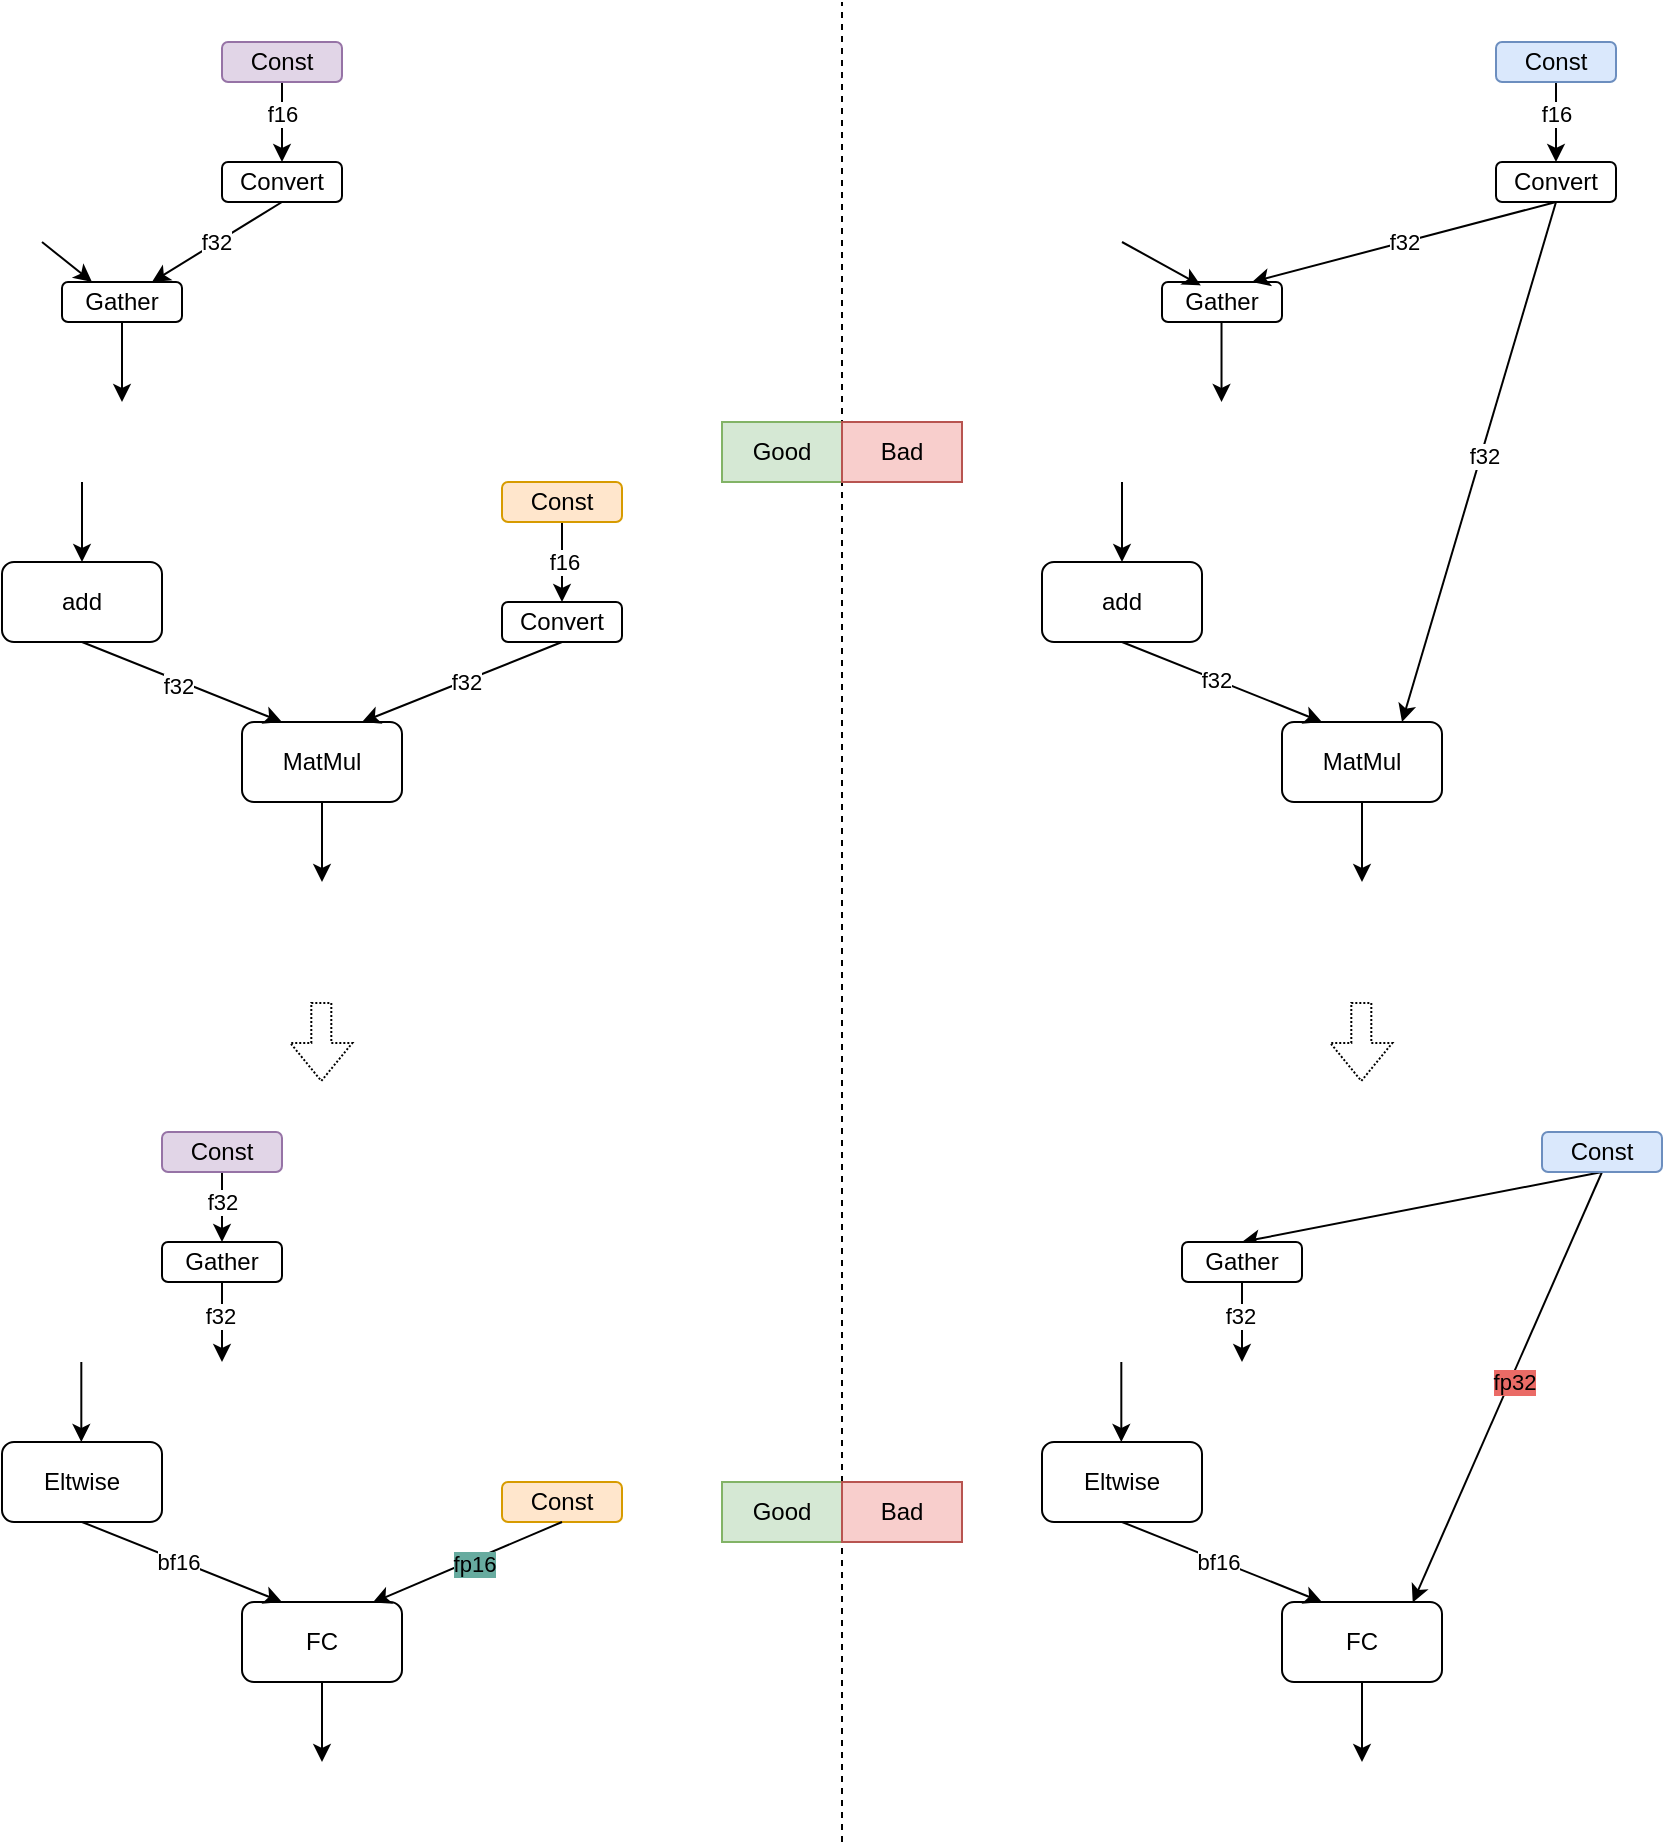 <mxfile version="22.1.21" type="github" pages="2">
  <diagram name="F16" id="M1IA6LVbxlvQD2j0tbdd">
    <mxGraphModel dx="942" dy="544" grid="1" gridSize="10" guides="1" tooltips="1" connect="1" arrows="1" fold="1" page="1" pageScale="1" pageWidth="827" pageHeight="1169" math="0" shadow="0">
      <root>
        <mxCell id="0" />
        <mxCell id="1" parent="0" />
        <mxCell id="LUGf0mpEareO_KzAWUgG-1" value="Convert" style="rounded=1;whiteSpace=wrap;html=1;" vertex="1" parent="1">
          <mxGeometry x="330" y="300" width="60" height="20" as="geometry" />
        </mxCell>
        <mxCell id="LUGf0mpEareO_KzAWUgG-2" value="MatMul" style="rounded=1;whiteSpace=wrap;html=1;" vertex="1" parent="1">
          <mxGeometry x="200" y="360" width="80" height="40" as="geometry" />
        </mxCell>
        <mxCell id="LUGf0mpEareO_KzAWUgG-9" value="" style="edgeStyle=orthogonalEdgeStyle;rounded=0;orthogonalLoop=1;jettySize=auto;html=1;" edge="1" parent="1" source="LUGf0mpEareO_KzAWUgG-3" target="LUGf0mpEareO_KzAWUgG-1">
          <mxGeometry relative="1" as="geometry" />
        </mxCell>
        <mxCell id="NfhJEiANJVyL9rMk4l-K-14" value="f16" style="edgeLabel;html=1;align=center;verticalAlign=middle;resizable=0;points=[];" vertex="1" connectable="0" parent="LUGf0mpEareO_KzAWUgG-9">
          <mxGeometry x="-0.021" y="1" relative="1" as="geometry">
            <mxPoint as="offset" />
          </mxGeometry>
        </mxCell>
        <mxCell id="LUGf0mpEareO_KzAWUgG-3" value="Const" style="rounded=1;whiteSpace=wrap;html=1;fillColor=#ffe6cc;strokeColor=#d79b00;" vertex="1" parent="1">
          <mxGeometry x="330" y="240" width="60" height="20" as="geometry" />
        </mxCell>
        <mxCell id="LUGf0mpEareO_KzAWUgG-4" value="add" style="rounded=1;whiteSpace=wrap;html=1;" vertex="1" parent="1">
          <mxGeometry x="80" y="280" width="80" height="40" as="geometry" />
        </mxCell>
        <mxCell id="LUGf0mpEareO_KzAWUgG-6" value="" style="endArrow=classic;html=1;rounded=0;exitX=0.5;exitY=1;exitDx=0;exitDy=0;entryX=0.25;entryY=0;entryDx=0;entryDy=0;" edge="1" parent="1" source="LUGf0mpEareO_KzAWUgG-4" target="LUGf0mpEareO_KzAWUgG-2">
          <mxGeometry width="50" height="50" relative="1" as="geometry">
            <mxPoint x="220" y="540" as="sourcePoint" />
            <mxPoint x="270" y="490" as="targetPoint" />
          </mxGeometry>
        </mxCell>
        <mxCell id="NfhJEiANJVyL9rMk4l-K-16" value="f32" style="edgeLabel;html=1;align=center;verticalAlign=middle;resizable=0;points=[];" vertex="1" connectable="0" parent="LUGf0mpEareO_KzAWUgG-6">
          <mxGeometry x="-0.026" y="-2" relative="1" as="geometry">
            <mxPoint as="offset" />
          </mxGeometry>
        </mxCell>
        <mxCell id="LUGf0mpEareO_KzAWUgG-7" value="" style="endArrow=classic;html=1;rounded=0;exitX=0.5;exitY=1;exitDx=0;exitDy=0;entryX=0.75;entryY=0;entryDx=0;entryDy=0;" edge="1" parent="1" source="LUGf0mpEareO_KzAWUgG-1" target="LUGf0mpEareO_KzAWUgG-2">
          <mxGeometry width="50" height="50" relative="1" as="geometry">
            <mxPoint x="200" y="540" as="sourcePoint" />
            <mxPoint x="250" y="490" as="targetPoint" />
          </mxGeometry>
        </mxCell>
        <mxCell id="NfhJEiANJVyL9rMk4l-K-15" value="f32" style="edgeLabel;html=1;align=center;verticalAlign=middle;resizable=0;points=[];" vertex="1" connectable="0" parent="LUGf0mpEareO_KzAWUgG-7">
          <mxGeometry x="-0.037" y="1" relative="1" as="geometry">
            <mxPoint as="offset" />
          </mxGeometry>
        </mxCell>
        <mxCell id="LUGf0mpEareO_KzAWUgG-10" value="" style="endArrow=classic;html=1;rounded=0;exitX=0.5;exitY=1;exitDx=0;exitDy=0;" edge="1" parent="1" source="LUGf0mpEareO_KzAWUgG-2">
          <mxGeometry width="50" height="50" relative="1" as="geometry">
            <mxPoint x="180" y="510" as="sourcePoint" />
            <mxPoint x="240" y="440" as="targetPoint" />
          </mxGeometry>
        </mxCell>
        <mxCell id="LUGf0mpEareO_KzAWUgG-11" value="" style="endArrow=classic;html=1;rounded=0;entryX=0.5;entryY=0;entryDx=0;entryDy=0;" edge="1" parent="1" target="LUGf0mpEareO_KzAWUgG-4">
          <mxGeometry width="50" height="50" relative="1" as="geometry">
            <mxPoint x="120" y="240" as="sourcePoint" />
            <mxPoint x="170" y="190" as="targetPoint" />
          </mxGeometry>
        </mxCell>
        <mxCell id="LUGf0mpEareO_KzAWUgG-12" value="" style="shape=flexArrow;endArrow=classic;html=1;rounded=0;dashed=1;dashPattern=1 1;" edge="1" parent="1">
          <mxGeometry width="50" height="50" relative="1" as="geometry">
            <mxPoint x="239.66" y="500" as="sourcePoint" />
            <mxPoint x="239.66" y="540" as="targetPoint" />
          </mxGeometry>
        </mxCell>
        <mxCell id="LUGf0mpEareO_KzAWUgG-14" value="MatMul" style="rounded=1;whiteSpace=wrap;html=1;" vertex="1" parent="1">
          <mxGeometry x="720" y="360" width="80" height="40" as="geometry" />
        </mxCell>
        <mxCell id="LUGf0mpEareO_KzAWUgG-17" value="add" style="rounded=1;whiteSpace=wrap;html=1;" vertex="1" parent="1">
          <mxGeometry x="600" y="280" width="80" height="40" as="geometry" />
        </mxCell>
        <mxCell id="LUGf0mpEareO_KzAWUgG-18" value="" style="endArrow=classic;html=1;rounded=0;exitX=0.5;exitY=1;exitDx=0;exitDy=0;entryX=0.25;entryY=0;entryDx=0;entryDy=0;" edge="1" parent="1" source="LUGf0mpEareO_KzAWUgG-17" target="LUGf0mpEareO_KzAWUgG-14">
          <mxGeometry width="50" height="50" relative="1" as="geometry">
            <mxPoint x="740" y="540" as="sourcePoint" />
            <mxPoint x="790" y="490" as="targetPoint" />
          </mxGeometry>
        </mxCell>
        <mxCell id="1tHrAUBRSxiLiDP9WcPy-10" value="f32" style="edgeLabel;html=1;align=center;verticalAlign=middle;resizable=0;points=[];" vertex="1" connectable="0" parent="LUGf0mpEareO_KzAWUgG-18">
          <mxGeometry x="-0.059" relative="1" as="geometry">
            <mxPoint as="offset" />
          </mxGeometry>
        </mxCell>
        <mxCell id="LUGf0mpEareO_KzAWUgG-19" value="" style="endArrow=classic;html=1;rounded=0;exitX=0.5;exitY=1;exitDx=0;exitDy=0;entryX=0.75;entryY=0;entryDx=0;entryDy=0;" edge="1" parent="1" source="1tHrAUBRSxiLiDP9WcPy-17" target="LUGf0mpEareO_KzAWUgG-14">
          <mxGeometry width="50" height="50" relative="1" as="geometry">
            <mxPoint x="867" y="140" as="sourcePoint" />
            <mxPoint x="770" y="490" as="targetPoint" />
          </mxGeometry>
        </mxCell>
        <mxCell id="1tHrAUBRSxiLiDP9WcPy-9" value="f32" style="edgeLabel;html=1;align=center;verticalAlign=middle;resizable=0;points=[];" vertex="1" connectable="0" parent="LUGf0mpEareO_KzAWUgG-19">
          <mxGeometry x="-0.029" y="1" relative="1" as="geometry">
            <mxPoint as="offset" />
          </mxGeometry>
        </mxCell>
        <mxCell id="LUGf0mpEareO_KzAWUgG-20" value="" style="endArrow=classic;html=1;rounded=0;exitX=0.5;exitY=1;exitDx=0;exitDy=0;" edge="1" parent="1" source="LUGf0mpEareO_KzAWUgG-14">
          <mxGeometry width="50" height="50" relative="1" as="geometry">
            <mxPoint x="700" y="510" as="sourcePoint" />
            <mxPoint x="760" y="440" as="targetPoint" />
          </mxGeometry>
        </mxCell>
        <mxCell id="LUGf0mpEareO_KzAWUgG-21" value="" style="endArrow=classic;html=1;rounded=0;entryX=0.5;entryY=0;entryDx=0;entryDy=0;" edge="1" parent="1" target="LUGf0mpEareO_KzAWUgG-17">
          <mxGeometry width="50" height="50" relative="1" as="geometry">
            <mxPoint x="640" y="240" as="sourcePoint" />
            <mxPoint x="690" y="190" as="targetPoint" />
          </mxGeometry>
        </mxCell>
        <mxCell id="LUGf0mpEareO_KzAWUgG-22" value="FC" style="rounded=1;whiteSpace=wrap;html=1;" vertex="1" parent="1">
          <mxGeometry x="200" y="800" width="80" height="40" as="geometry" />
        </mxCell>
        <mxCell id="LUGf0mpEareO_KzAWUgG-23" value="Eltwise" style="rounded=1;whiteSpace=wrap;html=1;" vertex="1" parent="1">
          <mxGeometry x="80" y="720" width="80" height="40" as="geometry" />
        </mxCell>
        <mxCell id="LUGf0mpEareO_KzAWUgG-24" value="" style="endArrow=classic;html=1;rounded=0;exitX=0.5;exitY=1;exitDx=0;exitDy=0;entryX=0.25;entryY=0;entryDx=0;entryDy=0;" edge="1" parent="1" source="LUGf0mpEareO_KzAWUgG-23" target="LUGf0mpEareO_KzAWUgG-22">
          <mxGeometry width="50" height="50" relative="1" as="geometry">
            <mxPoint x="130" y="650" as="sourcePoint" />
            <mxPoint x="180" y="600" as="targetPoint" />
          </mxGeometry>
        </mxCell>
        <mxCell id="LUGf0mpEareO_KzAWUgG-29" value="bf16" style="edgeLabel;html=1;align=center;verticalAlign=middle;resizable=0;points=[];" vertex="1" connectable="0" parent="LUGf0mpEareO_KzAWUgG-24">
          <mxGeometry x="-0.043" y="-1" relative="1" as="geometry">
            <mxPoint as="offset" />
          </mxGeometry>
        </mxCell>
        <mxCell id="LUGf0mpEareO_KzAWUgG-25" value="Const" style="rounded=1;whiteSpace=wrap;html=1;fillColor=#ffe6cc;strokeColor=#d79b00;" vertex="1" parent="1">
          <mxGeometry x="330" y="740" width="60" height="20" as="geometry" />
        </mxCell>
        <mxCell id="LUGf0mpEareO_KzAWUgG-26" value="" style="endArrow=classic;html=1;rounded=0;exitX=0.5;exitY=1;exitDx=0;exitDy=0;entryX=0.817;entryY=0.007;entryDx=0;entryDy=0;entryPerimeter=0;" edge="1" parent="1" source="LUGf0mpEareO_KzAWUgG-25" target="LUGf0mpEareO_KzAWUgG-22">
          <mxGeometry width="50" height="50" relative="1" as="geometry">
            <mxPoint x="220" y="680" as="sourcePoint" />
            <mxPoint x="270" y="630" as="targetPoint" />
          </mxGeometry>
        </mxCell>
        <mxCell id="LUGf0mpEareO_KzAWUgG-28" value="fp16" style="edgeLabel;html=1;align=center;verticalAlign=middle;resizable=0;points=[];labelBackgroundColor=#67AB9F;" vertex="1" connectable="0" parent="LUGf0mpEareO_KzAWUgG-26">
          <mxGeometry x="-0.048" y="2" relative="1" as="geometry">
            <mxPoint as="offset" />
          </mxGeometry>
        </mxCell>
        <mxCell id="LUGf0mpEareO_KzAWUgG-27" value="" style="endArrow=classic;html=1;rounded=0;exitX=0.5;exitY=1;exitDx=0;exitDy=0;" edge="1" parent="1" source="LUGf0mpEareO_KzAWUgG-22">
          <mxGeometry width="50" height="50" relative="1" as="geometry">
            <mxPoint x="110" y="920" as="sourcePoint" />
            <mxPoint x="240" y="880" as="targetPoint" />
          </mxGeometry>
        </mxCell>
        <mxCell id="LUGf0mpEareO_KzAWUgG-30" value="FC" style="rounded=1;whiteSpace=wrap;html=1;" vertex="1" parent="1">
          <mxGeometry x="720" y="800" width="80" height="40" as="geometry" />
        </mxCell>
        <mxCell id="LUGf0mpEareO_KzAWUgG-31" value="Eltwise" style="rounded=1;whiteSpace=wrap;html=1;" vertex="1" parent="1">
          <mxGeometry x="600" y="720" width="80" height="40" as="geometry" />
        </mxCell>
        <mxCell id="LUGf0mpEareO_KzAWUgG-32" value="" style="endArrow=classic;html=1;rounded=0;exitX=0.5;exitY=1;exitDx=0;exitDy=0;entryX=0.25;entryY=0;entryDx=0;entryDy=0;" edge="1" parent="1" source="LUGf0mpEareO_KzAWUgG-31" target="LUGf0mpEareO_KzAWUgG-30">
          <mxGeometry width="50" height="50" relative="1" as="geometry">
            <mxPoint x="650" y="650" as="sourcePoint" />
            <mxPoint x="700" y="600" as="targetPoint" />
          </mxGeometry>
        </mxCell>
        <mxCell id="LUGf0mpEareO_KzAWUgG-33" value="bf16" style="edgeLabel;html=1;align=center;verticalAlign=middle;resizable=0;points=[];" vertex="1" connectable="0" parent="LUGf0mpEareO_KzAWUgG-32">
          <mxGeometry x="-0.043" y="-1" relative="1" as="geometry">
            <mxPoint as="offset" />
          </mxGeometry>
        </mxCell>
        <mxCell id="LUGf0mpEareO_KzAWUgG-35" value="" style="endArrow=classic;html=1;rounded=0;exitX=0.5;exitY=1;exitDx=0;exitDy=0;entryX=0.817;entryY=0.007;entryDx=0;entryDy=0;entryPerimeter=0;" edge="1" parent="1" source="1tHrAUBRSxiLiDP9WcPy-35" target="LUGf0mpEareO_KzAWUgG-30">
          <mxGeometry width="50" height="50" relative="1" as="geometry">
            <mxPoint x="880" y="760" as="sourcePoint" />
            <mxPoint x="790" y="630" as="targetPoint" />
          </mxGeometry>
        </mxCell>
        <mxCell id="LUGf0mpEareO_KzAWUgG-44" value="fp32" style="edgeLabel;html=1;align=center;verticalAlign=middle;resizable=0;points=[];labelBackgroundColor=#EA6B66;" vertex="1" connectable="0" parent="LUGf0mpEareO_KzAWUgG-35">
          <mxGeometry x="-0.03" y="2" relative="1" as="geometry">
            <mxPoint as="offset" />
          </mxGeometry>
        </mxCell>
        <mxCell id="LUGf0mpEareO_KzAWUgG-37" value="" style="endArrow=classic;html=1;rounded=0;exitX=0.5;exitY=1;exitDx=0;exitDy=0;" edge="1" parent="1" source="LUGf0mpEareO_KzAWUgG-30">
          <mxGeometry width="50" height="50" relative="1" as="geometry">
            <mxPoint x="630" y="920" as="sourcePoint" />
            <mxPoint x="760" y="880" as="targetPoint" />
          </mxGeometry>
        </mxCell>
        <mxCell id="LUGf0mpEareO_KzAWUgG-38" value="" style="shape=flexArrow;endArrow=classic;html=1;rounded=0;dashed=1;dashPattern=1 1;" edge="1" parent="1">
          <mxGeometry width="50" height="50" relative="1" as="geometry">
            <mxPoint x="759.66" y="500" as="sourcePoint" />
            <mxPoint x="759.66" y="540" as="targetPoint" />
          </mxGeometry>
        </mxCell>
        <mxCell id="LUGf0mpEareO_KzAWUgG-39" value="" style="endArrow=none;dashed=1;html=1;rounded=0;" edge="1" parent="1">
          <mxGeometry width="50" height="50" relative="1" as="geometry">
            <mxPoint x="500" y="920" as="sourcePoint" />
            <mxPoint x="500" as="targetPoint" />
          </mxGeometry>
        </mxCell>
        <mxCell id="LUGf0mpEareO_KzAWUgG-40" value="" style="endArrow=classic;html=1;rounded=0;entryX=0.5;entryY=0;entryDx=0;entryDy=0;exitX=0.5;exitY=1;exitDx=0;exitDy=0;" edge="1" parent="1" source="1tHrAUBRSxiLiDP9WcPy-35" target="1tHrAUBRSxiLiDP9WcPy-36">
          <mxGeometry width="50" height="50" relative="1" as="geometry">
            <mxPoint x="600" y="555" as="sourcePoint" />
            <mxPoint x="600" y="595" as="targetPoint" />
          </mxGeometry>
        </mxCell>
        <mxCell id="LUGf0mpEareO_KzAWUgG-41" value="" style="endArrow=classic;html=1;rounded=0;entryX=0.5;entryY=0;entryDx=0;entryDy=0;" edge="1" parent="1">
          <mxGeometry width="50" height="50" relative="1" as="geometry">
            <mxPoint x="639.66" y="680" as="sourcePoint" />
            <mxPoint x="639.66" y="720" as="targetPoint" />
          </mxGeometry>
        </mxCell>
        <mxCell id="LUGf0mpEareO_KzAWUgG-42" value="" style="endArrow=classic;html=1;rounded=0;entryX=0.5;entryY=0;entryDx=0;entryDy=0;" edge="1" parent="1">
          <mxGeometry width="50" height="50" relative="1" as="geometry">
            <mxPoint x="119.66" y="680" as="sourcePoint" />
            <mxPoint x="119.66" y="720" as="targetPoint" />
          </mxGeometry>
        </mxCell>
        <mxCell id="NfhJEiANJVyL9rMk4l-K-4" value="Convert" style="rounded=1;whiteSpace=wrap;html=1;" vertex="1" parent="1">
          <mxGeometry x="190" y="80" width="60" height="20" as="geometry" />
        </mxCell>
        <mxCell id="NfhJEiANJVyL9rMk4l-K-5" value="" style="edgeStyle=orthogonalEdgeStyle;rounded=0;orthogonalLoop=1;jettySize=auto;html=1;" edge="1" parent="1" source="NfhJEiANJVyL9rMk4l-K-6" target="NfhJEiANJVyL9rMk4l-K-4">
          <mxGeometry relative="1" as="geometry" />
        </mxCell>
        <mxCell id="NfhJEiANJVyL9rMk4l-K-12" value="f16" style="edgeLabel;html=1;align=center;verticalAlign=middle;resizable=0;points=[];" vertex="1" connectable="0" parent="NfhJEiANJVyL9rMk4l-K-5">
          <mxGeometry x="-0.228" relative="1" as="geometry">
            <mxPoint as="offset" />
          </mxGeometry>
        </mxCell>
        <mxCell id="NfhJEiANJVyL9rMk4l-K-6" value="Const" style="rounded=1;whiteSpace=wrap;html=1;fillColor=#e1d5e7;strokeColor=#9673a6;" vertex="1" parent="1">
          <mxGeometry x="190" y="20" width="60" height="20" as="geometry" />
        </mxCell>
        <mxCell id="NfhJEiANJVyL9rMk4l-K-8" value="Gather" style="rounded=1;whiteSpace=wrap;html=1;" vertex="1" parent="1">
          <mxGeometry x="110" y="140" width="60" height="20" as="geometry" />
        </mxCell>
        <mxCell id="NfhJEiANJVyL9rMk4l-K-9" value="" style="endArrow=classic;html=1;rounded=0;exitX=0.5;exitY=1;exitDx=0;exitDy=0;entryX=0.75;entryY=0;entryDx=0;entryDy=0;" edge="1" parent="1" source="NfhJEiANJVyL9rMk4l-K-4" target="NfhJEiANJVyL9rMk4l-K-8">
          <mxGeometry width="50" height="50" relative="1" as="geometry">
            <mxPoint x="240" y="220" as="sourcePoint" />
            <mxPoint x="290" y="170" as="targetPoint" />
          </mxGeometry>
        </mxCell>
        <mxCell id="NfhJEiANJVyL9rMk4l-K-13" value="f32" style="edgeLabel;html=1;align=center;verticalAlign=middle;resizable=0;points=[];" vertex="1" connectable="0" parent="NfhJEiANJVyL9rMk4l-K-9">
          <mxGeometry x="0.015" relative="1" as="geometry">
            <mxPoint as="offset" />
          </mxGeometry>
        </mxCell>
        <mxCell id="NfhJEiANJVyL9rMk4l-K-10" value="" style="endArrow=classic;html=1;rounded=0;entryX=0.25;entryY=0;entryDx=0;entryDy=0;" edge="1" parent="1" target="NfhJEiANJVyL9rMk4l-K-8">
          <mxGeometry width="50" height="50" relative="1" as="geometry">
            <mxPoint x="100" y="120" as="sourcePoint" />
            <mxPoint x="70" y="60" as="targetPoint" />
          </mxGeometry>
        </mxCell>
        <mxCell id="NfhJEiANJVyL9rMk4l-K-11" value="" style="endArrow=classic;html=1;rounded=0;exitX=0.5;exitY=1;exitDx=0;exitDy=0;" edge="1" parent="1" source="NfhJEiANJVyL9rMk4l-K-8">
          <mxGeometry width="50" height="50" relative="1" as="geometry">
            <mxPoint x="170" y="250" as="sourcePoint" />
            <mxPoint x="140" y="200" as="targetPoint" />
          </mxGeometry>
        </mxCell>
        <mxCell id="1tHrAUBRSxiLiDP9WcPy-4" value="" style="edgeStyle=orthogonalEdgeStyle;rounded=0;orthogonalLoop=1;jettySize=auto;html=1;" edge="1" parent="1" source="1tHrAUBRSxiLiDP9WcPy-1" target="1tHrAUBRSxiLiDP9WcPy-3">
          <mxGeometry relative="1" as="geometry" />
        </mxCell>
        <mxCell id="1tHrAUBRSxiLiDP9WcPy-8" value="f32" style="edgeLabel;html=1;align=center;verticalAlign=middle;resizable=0;points=[];" vertex="1" connectable="0" parent="1tHrAUBRSxiLiDP9WcPy-4">
          <mxGeometry x="-0.363" relative="1" as="geometry">
            <mxPoint as="offset" />
          </mxGeometry>
        </mxCell>
        <mxCell id="1tHrAUBRSxiLiDP9WcPy-1" value="Const" style="rounded=1;whiteSpace=wrap;html=1;fillColor=#e1d5e7;strokeColor=#9673a6;" vertex="1" parent="1">
          <mxGeometry x="160" y="565" width="60" height="20" as="geometry" />
        </mxCell>
        <mxCell id="1tHrAUBRSxiLiDP9WcPy-3" value="Gather" style="rounded=1;whiteSpace=wrap;html=1;" vertex="1" parent="1">
          <mxGeometry x="160" y="620" width="60" height="20" as="geometry" />
        </mxCell>
        <mxCell id="1tHrAUBRSxiLiDP9WcPy-5" value="" style="endArrow=classic;html=1;rounded=0;entryX=0.5;entryY=0;entryDx=0;entryDy=0;" edge="1" parent="1">
          <mxGeometry width="50" height="50" relative="1" as="geometry">
            <mxPoint x="190" y="640" as="sourcePoint" />
            <mxPoint x="190" y="680" as="targetPoint" />
          </mxGeometry>
        </mxCell>
        <mxCell id="1tHrAUBRSxiLiDP9WcPy-7" value="f32" style="edgeLabel;html=1;align=center;verticalAlign=middle;resizable=0;points=[];" vertex="1" connectable="0" parent="1tHrAUBRSxiLiDP9WcPy-5">
          <mxGeometry x="-0.152" y="-1" relative="1" as="geometry">
            <mxPoint as="offset" />
          </mxGeometry>
        </mxCell>
        <mxCell id="1tHrAUBRSxiLiDP9WcPy-11" value="Gather" style="rounded=1;whiteSpace=wrap;html=1;" vertex="1" parent="1">
          <mxGeometry x="660" y="140" width="60" height="20" as="geometry" />
        </mxCell>
        <mxCell id="1tHrAUBRSxiLiDP9WcPy-12" value="" style="endArrow=classic;html=1;rounded=0;entryX=0.5;entryY=0;entryDx=0;entryDy=0;" edge="1" parent="1">
          <mxGeometry width="50" height="50" relative="1" as="geometry">
            <mxPoint x="689.76" y="160" as="sourcePoint" />
            <mxPoint x="689.76" y="200" as="targetPoint" />
          </mxGeometry>
        </mxCell>
        <mxCell id="1tHrAUBRSxiLiDP9WcPy-17" value="Convert" style="rounded=1;whiteSpace=wrap;html=1;" vertex="1" parent="1">
          <mxGeometry x="827" y="80" width="60" height="20" as="geometry" />
        </mxCell>
        <mxCell id="1tHrAUBRSxiLiDP9WcPy-18" value="" style="edgeStyle=orthogonalEdgeStyle;rounded=0;orthogonalLoop=1;jettySize=auto;html=1;" edge="1" parent="1" source="1tHrAUBRSxiLiDP9WcPy-20" target="1tHrAUBRSxiLiDP9WcPy-17">
          <mxGeometry relative="1" as="geometry" />
        </mxCell>
        <mxCell id="1tHrAUBRSxiLiDP9WcPy-19" value="f16" style="edgeLabel;html=1;align=center;verticalAlign=middle;resizable=0;points=[];" vertex="1" connectable="0" parent="1tHrAUBRSxiLiDP9WcPy-18">
          <mxGeometry x="-0.228" relative="1" as="geometry">
            <mxPoint as="offset" />
          </mxGeometry>
        </mxCell>
        <mxCell id="1tHrAUBRSxiLiDP9WcPy-20" value="Const" style="rounded=1;whiteSpace=wrap;html=1;fillColor=#dae8fc;strokeColor=#6c8ebf;" vertex="1" parent="1">
          <mxGeometry x="827" y="20" width="60" height="20" as="geometry" />
        </mxCell>
        <mxCell id="1tHrAUBRSxiLiDP9WcPy-21" value="" style="endArrow=classic;html=1;rounded=0;exitX=0.5;exitY=1;exitDx=0;exitDy=0;entryX=0.75;entryY=0;entryDx=0;entryDy=0;" edge="1" parent="1" source="1tHrAUBRSxiLiDP9WcPy-17" target="1tHrAUBRSxiLiDP9WcPy-11">
          <mxGeometry width="50" height="50" relative="1" as="geometry">
            <mxPoint x="680" y="130" as="sourcePoint" />
            <mxPoint x="730" y="80" as="targetPoint" />
          </mxGeometry>
        </mxCell>
        <mxCell id="1tHrAUBRSxiLiDP9WcPy-22" value="f32" style="edgeLabel;html=1;align=center;verticalAlign=middle;resizable=0;points=[];" vertex="1" connectable="0" parent="1tHrAUBRSxiLiDP9WcPy-21">
          <mxGeometry x="-0.003" relative="1" as="geometry">
            <mxPoint as="offset" />
          </mxGeometry>
        </mxCell>
        <mxCell id="1tHrAUBRSxiLiDP9WcPy-23" value="" style="endArrow=classic;html=1;rounded=0;entryX=0.324;entryY=0.086;entryDx=0;entryDy=0;entryPerimeter=0;" edge="1" parent="1" target="1tHrAUBRSxiLiDP9WcPy-11">
          <mxGeometry width="50" height="50" relative="1" as="geometry">
            <mxPoint x="640" y="120" as="sourcePoint" />
            <mxPoint x="620" y="220" as="targetPoint" />
          </mxGeometry>
        </mxCell>
        <mxCell id="1tHrAUBRSxiLiDP9WcPy-35" value="Const" style="rounded=1;whiteSpace=wrap;html=1;fillColor=#dae8fc;strokeColor=#6c8ebf;" vertex="1" parent="1">
          <mxGeometry x="850" y="565" width="60" height="20" as="geometry" />
        </mxCell>
        <mxCell id="1tHrAUBRSxiLiDP9WcPy-36" value="Gather" style="rounded=1;whiteSpace=wrap;html=1;" vertex="1" parent="1">
          <mxGeometry x="670" y="620" width="60" height="20" as="geometry" />
        </mxCell>
        <mxCell id="1tHrAUBRSxiLiDP9WcPy-37" value="" style="endArrow=classic;html=1;rounded=0;entryX=0.5;entryY=0;entryDx=0;entryDy=0;" edge="1" parent="1">
          <mxGeometry width="50" height="50" relative="1" as="geometry">
            <mxPoint x="700" y="640" as="sourcePoint" />
            <mxPoint x="700" y="680" as="targetPoint" />
          </mxGeometry>
        </mxCell>
        <mxCell id="1tHrAUBRSxiLiDP9WcPy-38" value="f32" style="edgeLabel;html=1;align=center;verticalAlign=middle;resizable=0;points=[];" vertex="1" connectable="0" parent="1tHrAUBRSxiLiDP9WcPy-37">
          <mxGeometry x="-0.152" y="-1" relative="1" as="geometry">
            <mxPoint as="offset" />
          </mxGeometry>
        </mxCell>
        <mxCell id="7use85Arh5aCDqoqZ_HW-1" value="Good" style="text;html=1;strokeColor=#82b366;fillColor=#d5e8d4;align=center;verticalAlign=middle;whiteSpace=wrap;rounded=0;" vertex="1" parent="1">
          <mxGeometry x="440" y="740" width="60" height="30" as="geometry" />
        </mxCell>
        <mxCell id="7use85Arh5aCDqoqZ_HW-2" value="Good" style="text;html=1;strokeColor=#82b366;fillColor=#d5e8d4;align=center;verticalAlign=middle;whiteSpace=wrap;rounded=0;" vertex="1" parent="1">
          <mxGeometry x="440" y="210" width="60" height="30" as="geometry" />
        </mxCell>
        <mxCell id="7use85Arh5aCDqoqZ_HW-3" value="Bad" style="text;html=1;strokeColor=#b85450;fillColor=#f8cecc;align=center;verticalAlign=middle;whiteSpace=wrap;rounded=0;" vertex="1" parent="1">
          <mxGeometry x="500" y="210" width="60" height="30" as="geometry" />
        </mxCell>
        <mxCell id="7use85Arh5aCDqoqZ_HW-4" value="Bad" style="text;html=1;strokeColor=#b85450;fillColor=#f8cecc;align=center;verticalAlign=middle;whiteSpace=wrap;rounded=0;" vertex="1" parent="1">
          <mxGeometry x="500" y="740" width="60" height="30" as="geometry" />
        </mxCell>
      </root>
    </mxGraphModel>
  </diagram>
  <diagram name="INT8" id="lv-ap6HvP17ATbNZGQeq">
    <mxGraphModel dx="1365" dy="1957" grid="1" gridSize="10" guides="1" tooltips="1" connect="1" arrows="1" fold="1" page="1" pageScale="1" pageWidth="827" pageHeight="1169" math="0" shadow="0">
      <root>
        <mxCell id="pSY7Vvt1gbj8O11y_Wds-0" />
        <mxCell id="pSY7Vvt1gbj8O11y_Wds-1" parent="pSY7Vvt1gbj8O11y_Wds-0" />
        <mxCell id="pSY7Vvt1gbj8O11y_Wds-2" value="Convert" style="rounded=1;whiteSpace=wrap;html=1;" vertex="1" parent="pSY7Vvt1gbj8O11y_Wds-1">
          <mxGeometry x="290" y="120" width="60" height="20" as="geometry" />
        </mxCell>
        <mxCell id="pSY7Vvt1gbj8O11y_Wds-3" value="MatMul" style="rounded=1;whiteSpace=wrap;html=1;" vertex="1" parent="pSY7Vvt1gbj8O11y_Wds-1">
          <mxGeometry x="200" y="360" width="80" height="40" as="geometry" />
        </mxCell>
        <mxCell id="pSY7Vvt1gbj8O11y_Wds-4" value="" style="edgeStyle=orthogonalEdgeStyle;rounded=0;orthogonalLoop=1;jettySize=auto;html=1;" edge="1" parent="pSY7Vvt1gbj8O11y_Wds-1" source="pSY7Vvt1gbj8O11y_Wds-5" target="pSY7Vvt1gbj8O11y_Wds-2">
          <mxGeometry relative="1" as="geometry" />
        </mxCell>
        <mxCell id="0e4z1oaKL9usKxZhgwFc-3" value="u8" style="edgeLabel;html=1;align=center;verticalAlign=middle;resizable=0;points=[];" vertex="1" connectable="0" parent="pSY7Vvt1gbj8O11y_Wds-4">
          <mxGeometry x="-0.229" y="-1" relative="1" as="geometry">
            <mxPoint as="offset" />
          </mxGeometry>
        </mxCell>
        <mxCell id="pSY7Vvt1gbj8O11y_Wds-5" value="Const" style="rounded=1;whiteSpace=wrap;html=1;fillColor=#ffe6cc;strokeColor=#d79b00;" vertex="1" parent="pSY7Vvt1gbj8O11y_Wds-1">
          <mxGeometry x="290" y="60" width="60" height="20" as="geometry" />
        </mxCell>
        <mxCell id="pSY7Vvt1gbj8O11y_Wds-6" value="add" style="rounded=1;whiteSpace=wrap;html=1;" vertex="1" parent="pSY7Vvt1gbj8O11y_Wds-1">
          <mxGeometry x="80" y="280" width="80" height="40" as="geometry" />
        </mxCell>
        <mxCell id="pSY7Vvt1gbj8O11y_Wds-7" value="" style="endArrow=classic;html=1;rounded=0;exitX=0.5;exitY=1;exitDx=0;exitDy=0;entryX=0.25;entryY=0;entryDx=0;entryDy=0;" edge="1" parent="pSY7Vvt1gbj8O11y_Wds-1" source="pSY7Vvt1gbj8O11y_Wds-6" target="pSY7Vvt1gbj8O11y_Wds-3">
          <mxGeometry width="50" height="50" relative="1" as="geometry">
            <mxPoint x="220" y="540" as="sourcePoint" />
            <mxPoint x="270" y="490" as="targetPoint" />
          </mxGeometry>
        </mxCell>
        <mxCell id="FUKmf9-lQdwD3ZZRYTZF-0" value="f32" style="edgeLabel;html=1;align=center;verticalAlign=middle;resizable=0;points=[];" vertex="1" connectable="0" parent="pSY7Vvt1gbj8O11y_Wds-7">
          <mxGeometry x="-0.017" y="1" relative="1" as="geometry">
            <mxPoint as="offset" />
          </mxGeometry>
        </mxCell>
        <mxCell id="pSY7Vvt1gbj8O11y_Wds-9" value="" style="endArrow=classic;html=1;rounded=0;exitX=0.5;exitY=1;exitDx=0;exitDy=0;" edge="1" parent="pSY7Vvt1gbj8O11y_Wds-1" source="pSY7Vvt1gbj8O11y_Wds-3">
          <mxGeometry width="50" height="50" relative="1" as="geometry">
            <mxPoint x="180" y="510" as="sourcePoint" />
            <mxPoint x="240" y="440" as="targetPoint" />
          </mxGeometry>
        </mxCell>
        <mxCell id="pSY7Vvt1gbj8O11y_Wds-10" value="" style="endArrow=classic;html=1;rounded=0;entryX=0.5;entryY=0;entryDx=0;entryDy=0;" edge="1" parent="pSY7Vvt1gbj8O11y_Wds-1" target="pSY7Vvt1gbj8O11y_Wds-6">
          <mxGeometry width="50" height="50" relative="1" as="geometry">
            <mxPoint x="120" y="240" as="sourcePoint" />
            <mxPoint x="170" y="190" as="targetPoint" />
          </mxGeometry>
        </mxCell>
        <mxCell id="pSY7Vvt1gbj8O11y_Wds-11" value="" style="shape=flexArrow;endArrow=classic;html=1;rounded=0;dashed=1;dashPattern=1 1;" edge="1" parent="pSY7Vvt1gbj8O11y_Wds-1">
          <mxGeometry width="50" height="50" relative="1" as="geometry">
            <mxPoint x="239.66" y="500" as="sourcePoint" />
            <mxPoint x="239.66" y="540" as="targetPoint" />
          </mxGeometry>
        </mxCell>
        <mxCell id="pSY7Vvt1gbj8O11y_Wds-13" value="MatMul" style="rounded=1;whiteSpace=wrap;html=1;" vertex="1" parent="pSY7Vvt1gbj8O11y_Wds-1">
          <mxGeometry x="720" y="360" width="80" height="40" as="geometry" />
        </mxCell>
        <mxCell id="pSY7Vvt1gbj8O11y_Wds-16" value="add" style="rounded=1;whiteSpace=wrap;html=1;" vertex="1" parent="pSY7Vvt1gbj8O11y_Wds-1">
          <mxGeometry x="600" y="280" width="80" height="40" as="geometry" />
        </mxCell>
        <mxCell id="pSY7Vvt1gbj8O11y_Wds-17" value="" style="endArrow=classic;html=1;rounded=0;exitX=0.5;exitY=1;exitDx=0;exitDy=0;entryX=0.25;entryY=0;entryDx=0;entryDy=0;" edge="1" parent="pSY7Vvt1gbj8O11y_Wds-1" source="pSY7Vvt1gbj8O11y_Wds-16" target="pSY7Vvt1gbj8O11y_Wds-13">
          <mxGeometry width="50" height="50" relative="1" as="geometry">
            <mxPoint x="740" y="540" as="sourcePoint" />
            <mxPoint x="790" y="490" as="targetPoint" />
          </mxGeometry>
        </mxCell>
        <mxCell id="3qPBbYiOkRgsgTB4U0ZU-5" value="f32" style="edgeLabel;html=1;align=center;verticalAlign=middle;resizable=0;points=[];" vertex="1" connectable="0" parent="pSY7Vvt1gbj8O11y_Wds-17">
          <mxGeometry x="-0.057" y="1" relative="1" as="geometry">
            <mxPoint as="offset" />
          </mxGeometry>
        </mxCell>
        <mxCell id="pSY7Vvt1gbj8O11y_Wds-18" value="" style="endArrow=classic;html=1;rounded=0;exitX=0.5;exitY=1;exitDx=0;exitDy=0;entryX=0.75;entryY=0;entryDx=0;entryDy=0;" edge="1" parent="pSY7Vvt1gbj8O11y_Wds-1" source="IO-RjSEAt64j_-5uAfHb-14" target="pSY7Vvt1gbj8O11y_Wds-13">
          <mxGeometry width="50" height="50" relative="1" as="geometry">
            <mxPoint x="880" y="320" as="sourcePoint" />
            <mxPoint x="770" y="490" as="targetPoint" />
          </mxGeometry>
        </mxCell>
        <mxCell id="FUKmf9-lQdwD3ZZRYTZF-1" value="f32" style="edgeLabel;html=1;align=center;verticalAlign=middle;resizable=0;points=[];" vertex="1" connectable="0" parent="pSY7Vvt1gbj8O11y_Wds-18">
          <mxGeometry x="0.121" y="-3" relative="1" as="geometry">
            <mxPoint as="offset" />
          </mxGeometry>
        </mxCell>
        <mxCell id="pSY7Vvt1gbj8O11y_Wds-19" value="" style="endArrow=classic;html=1;rounded=0;exitX=0.5;exitY=1;exitDx=0;exitDy=0;" edge="1" parent="pSY7Vvt1gbj8O11y_Wds-1" source="pSY7Vvt1gbj8O11y_Wds-13">
          <mxGeometry width="50" height="50" relative="1" as="geometry">
            <mxPoint x="700" y="510" as="sourcePoint" />
            <mxPoint x="760" y="440" as="targetPoint" />
          </mxGeometry>
        </mxCell>
        <mxCell id="pSY7Vvt1gbj8O11y_Wds-20" value="" style="endArrow=classic;html=1;rounded=0;entryX=0.5;entryY=0;entryDx=0;entryDy=0;" edge="1" parent="pSY7Vvt1gbj8O11y_Wds-1" target="pSY7Vvt1gbj8O11y_Wds-16">
          <mxGeometry width="50" height="50" relative="1" as="geometry">
            <mxPoint x="640" y="240" as="sourcePoint" />
            <mxPoint x="690" y="190" as="targetPoint" />
          </mxGeometry>
        </mxCell>
        <mxCell id="pSY7Vvt1gbj8O11y_Wds-21" value="FC" style="rounded=1;whiteSpace=wrap;html=1;" vertex="1" parent="pSY7Vvt1gbj8O11y_Wds-1">
          <mxGeometry x="200" y="800" width="80" height="40" as="geometry" />
        </mxCell>
        <mxCell id="pSY7Vvt1gbj8O11y_Wds-22" value="Eltwise" style="rounded=1;whiteSpace=wrap;html=1;" vertex="1" parent="pSY7Vvt1gbj8O11y_Wds-1">
          <mxGeometry x="80" y="720" width="80" height="40" as="geometry" />
        </mxCell>
        <mxCell id="pSY7Vvt1gbj8O11y_Wds-23" value="" style="endArrow=classic;html=1;rounded=0;exitX=0.5;exitY=1;exitDx=0;exitDy=0;entryX=0.25;entryY=0;entryDx=0;entryDy=0;" edge="1" parent="pSY7Vvt1gbj8O11y_Wds-1" source="pSY7Vvt1gbj8O11y_Wds-22" target="pSY7Vvt1gbj8O11y_Wds-21">
          <mxGeometry width="50" height="50" relative="1" as="geometry">
            <mxPoint x="130" y="650" as="sourcePoint" />
            <mxPoint x="180" y="600" as="targetPoint" />
          </mxGeometry>
        </mxCell>
        <mxCell id="pSY7Vvt1gbj8O11y_Wds-24" value="bf16" style="edgeLabel;html=1;align=center;verticalAlign=middle;resizable=0;points=[];" vertex="1" connectable="0" parent="pSY7Vvt1gbj8O11y_Wds-23">
          <mxGeometry x="-0.043" y="-1" relative="1" as="geometry">
            <mxPoint as="offset" />
          </mxGeometry>
        </mxCell>
        <mxCell id="pSY7Vvt1gbj8O11y_Wds-25" value="Const" style="rounded=1;whiteSpace=wrap;html=1;fillColor=#ffe6cc;strokeColor=#d79b00;" vertex="1" parent="pSY7Vvt1gbj8O11y_Wds-1">
          <mxGeometry x="330" y="740" width="60" height="20" as="geometry" />
        </mxCell>
        <mxCell id="pSY7Vvt1gbj8O11y_Wds-26" value="" style="endArrow=classic;html=1;rounded=0;exitX=0.5;exitY=1;exitDx=0;exitDy=0;entryX=0.817;entryY=0.007;entryDx=0;entryDy=0;entryPerimeter=0;" edge="1" parent="pSY7Vvt1gbj8O11y_Wds-1" source="pSY7Vvt1gbj8O11y_Wds-25" target="pSY7Vvt1gbj8O11y_Wds-21">
          <mxGeometry width="50" height="50" relative="1" as="geometry">
            <mxPoint x="220" y="680" as="sourcePoint" />
            <mxPoint x="270" y="630" as="targetPoint" />
          </mxGeometry>
        </mxCell>
        <mxCell id="0e4z1oaKL9usKxZhgwFc-7" value="u8" style="edgeLabel;html=1;align=center;verticalAlign=middle;resizable=0;points=[];labelBackgroundColor=#67AB9F;" vertex="1" connectable="0" parent="pSY7Vvt1gbj8O11y_Wds-26">
          <mxGeometry x="-0.187" y="3" relative="1" as="geometry">
            <mxPoint as="offset" />
          </mxGeometry>
        </mxCell>
        <mxCell id="pSY7Vvt1gbj8O11y_Wds-28" value="" style="endArrow=classic;html=1;rounded=0;exitX=0.5;exitY=1;exitDx=0;exitDy=0;" edge="1" parent="pSY7Vvt1gbj8O11y_Wds-1" source="pSY7Vvt1gbj8O11y_Wds-21">
          <mxGeometry width="50" height="50" relative="1" as="geometry">
            <mxPoint x="110" y="920" as="sourcePoint" />
            <mxPoint x="240" y="880" as="targetPoint" />
          </mxGeometry>
        </mxCell>
        <mxCell id="pSY7Vvt1gbj8O11y_Wds-29" value="FC" style="rounded=1;whiteSpace=wrap;html=1;" vertex="1" parent="pSY7Vvt1gbj8O11y_Wds-1">
          <mxGeometry x="720" y="800" width="80" height="40" as="geometry" />
        </mxCell>
        <mxCell id="pSY7Vvt1gbj8O11y_Wds-30" value="Eltwise" style="rounded=1;whiteSpace=wrap;html=1;" vertex="1" parent="pSY7Vvt1gbj8O11y_Wds-1">
          <mxGeometry x="600" y="720" width="80" height="40" as="geometry" />
        </mxCell>
        <mxCell id="pSY7Vvt1gbj8O11y_Wds-31" value="" style="endArrow=classic;html=1;rounded=0;exitX=0.5;exitY=1;exitDx=0;exitDy=0;entryX=0.25;entryY=0;entryDx=0;entryDy=0;" edge="1" parent="pSY7Vvt1gbj8O11y_Wds-1" source="pSY7Vvt1gbj8O11y_Wds-30" target="pSY7Vvt1gbj8O11y_Wds-29">
          <mxGeometry width="50" height="50" relative="1" as="geometry">
            <mxPoint x="650" y="650" as="sourcePoint" />
            <mxPoint x="700" y="600" as="targetPoint" />
          </mxGeometry>
        </mxCell>
        <mxCell id="pSY7Vvt1gbj8O11y_Wds-32" value="bf16" style="edgeLabel;html=1;align=center;verticalAlign=middle;resizable=0;points=[];" vertex="1" connectable="0" parent="pSY7Vvt1gbj8O11y_Wds-31">
          <mxGeometry x="-0.043" y="-1" relative="1" as="geometry">
            <mxPoint as="offset" />
          </mxGeometry>
        </mxCell>
        <mxCell id="pSY7Vvt1gbj8O11y_Wds-33" value="Const" style="rounded=1;whiteSpace=wrap;html=1;fillColor=#dae8fc;strokeColor=#6c8ebf;" vertex="1" parent="pSY7Vvt1gbj8O11y_Wds-1">
          <mxGeometry x="840" y="575" width="60" height="20" as="geometry" />
        </mxCell>
        <mxCell id="pSY7Vvt1gbj8O11y_Wds-34" value="" style="endArrow=classic;html=1;rounded=0;exitX=0.5;exitY=1;exitDx=0;exitDy=0;entryX=0.817;entryY=0.007;entryDx=0;entryDy=0;entryPerimeter=0;" edge="1" parent="pSY7Vvt1gbj8O11y_Wds-1" source="pSY7Vvt1gbj8O11y_Wds-33" target="pSY7Vvt1gbj8O11y_Wds-29">
          <mxGeometry width="50" height="50" relative="1" as="geometry">
            <mxPoint x="740" y="680" as="sourcePoint" />
            <mxPoint x="790" y="630" as="targetPoint" />
          </mxGeometry>
        </mxCell>
        <mxCell id="IO-RjSEAt64j_-5uAfHb-1" value="f32" style="edgeLabel;html=1;align=center;verticalAlign=middle;resizable=0;points=[];labelBackgroundColor=#EA6B66;" vertex="1" connectable="0" parent="pSY7Vvt1gbj8O11y_Wds-34">
          <mxGeometry x="-0.035" y="2" relative="1" as="geometry">
            <mxPoint as="offset" />
          </mxGeometry>
        </mxCell>
        <mxCell id="pSY7Vvt1gbj8O11y_Wds-36" value="" style="endArrow=classic;html=1;rounded=0;exitX=0.5;exitY=1;exitDx=0;exitDy=0;" edge="1" parent="pSY7Vvt1gbj8O11y_Wds-1" source="pSY7Vvt1gbj8O11y_Wds-29">
          <mxGeometry width="50" height="50" relative="1" as="geometry">
            <mxPoint x="630" y="920" as="sourcePoint" />
            <mxPoint x="760" y="880" as="targetPoint" />
          </mxGeometry>
        </mxCell>
        <mxCell id="pSY7Vvt1gbj8O11y_Wds-37" value="" style="shape=flexArrow;endArrow=classic;html=1;rounded=0;dashed=1;dashPattern=1 1;" edge="1" parent="pSY7Vvt1gbj8O11y_Wds-1">
          <mxGeometry width="50" height="50" relative="1" as="geometry">
            <mxPoint x="759.66" y="500" as="sourcePoint" />
            <mxPoint x="759.66" y="540" as="targetPoint" />
          </mxGeometry>
        </mxCell>
        <mxCell id="pSY7Vvt1gbj8O11y_Wds-40" value="" style="endArrow=classic;html=1;rounded=0;entryX=0.5;entryY=0;entryDx=0;entryDy=0;" edge="1" parent="pSY7Vvt1gbj8O11y_Wds-1">
          <mxGeometry width="50" height="50" relative="1" as="geometry">
            <mxPoint x="639.66" y="680" as="sourcePoint" />
            <mxPoint x="639.66" y="720" as="targetPoint" />
          </mxGeometry>
        </mxCell>
        <mxCell id="pSY7Vvt1gbj8O11y_Wds-41" value="" style="endArrow=classic;html=1;rounded=0;entryX=0.5;entryY=0;entryDx=0;entryDy=0;" edge="1" parent="pSY7Vvt1gbj8O11y_Wds-1">
          <mxGeometry width="50" height="50" relative="1" as="geometry">
            <mxPoint x="119.66" y="680" as="sourcePoint" />
            <mxPoint x="119.66" y="720" as="targetPoint" />
          </mxGeometry>
        </mxCell>
        <mxCell id="N50eIpGxvppKrRk_s-6p-4" value="Convert" style="rounded=1;whiteSpace=wrap;html=1;" vertex="1" parent="pSY7Vvt1gbj8O11y_Wds-1">
          <mxGeometry x="370" y="120" width="60" height="20" as="geometry" />
        </mxCell>
        <mxCell id="N50eIpGxvppKrRk_s-6p-5" value="" style="edgeStyle=orthogonalEdgeStyle;rounded=0;orthogonalLoop=1;jettySize=auto;html=1;" edge="1" parent="pSY7Vvt1gbj8O11y_Wds-1" source="N50eIpGxvppKrRk_s-6p-6" target="N50eIpGxvppKrRk_s-6p-4">
          <mxGeometry relative="1" as="geometry" />
        </mxCell>
        <mxCell id="N50eIpGxvppKrRk_s-6p-6" value="Const" style="rounded=1;whiteSpace=wrap;html=1;" vertex="1" parent="pSY7Vvt1gbj8O11y_Wds-1">
          <mxGeometry x="370" y="60" width="60" height="20" as="geometry" />
        </mxCell>
        <mxCell id="N50eIpGxvppKrRk_s-6p-8" value="Subtract" style="rounded=1;whiteSpace=wrap;html=1;" vertex="1" parent="pSY7Vvt1gbj8O11y_Wds-1">
          <mxGeometry x="330" y="180" width="60" height="20" as="geometry" />
        </mxCell>
        <mxCell id="N50eIpGxvppKrRk_s-6p-9" value="" style="endArrow=classic;html=1;rounded=0;exitX=0.5;exitY=1;exitDx=0;exitDy=0;entryX=0.25;entryY=0;entryDx=0;entryDy=0;" edge="1" parent="pSY7Vvt1gbj8O11y_Wds-1" source="pSY7Vvt1gbj8O11y_Wds-2" target="N50eIpGxvppKrRk_s-6p-8">
          <mxGeometry width="50" height="50" relative="1" as="geometry">
            <mxPoint x="300" y="250" as="sourcePoint" />
            <mxPoint x="350" y="200" as="targetPoint" />
          </mxGeometry>
        </mxCell>
        <mxCell id="0e4z1oaKL9usKxZhgwFc-4" value="f16" style="edgeLabel;html=1;align=center;verticalAlign=middle;resizable=0;points=[];" vertex="1" connectable="0" parent="N50eIpGxvppKrRk_s-6p-9">
          <mxGeometry x="-0.177" y="1" relative="1" as="geometry">
            <mxPoint as="offset" />
          </mxGeometry>
        </mxCell>
        <mxCell id="N50eIpGxvppKrRk_s-6p-10" value="" style="endArrow=classic;html=1;rounded=0;exitX=0.5;exitY=1;exitDx=0;exitDy=0;entryX=0.75;entryY=0;entryDx=0;entryDy=0;" edge="1" parent="pSY7Vvt1gbj8O11y_Wds-1" source="N50eIpGxvppKrRk_s-6p-4" target="N50eIpGxvppKrRk_s-6p-8">
          <mxGeometry width="50" height="50" relative="1" as="geometry">
            <mxPoint x="300" y="270" as="sourcePoint" />
            <mxPoint x="350" y="220" as="targetPoint" />
          </mxGeometry>
        </mxCell>
        <mxCell id="N50eIpGxvppKrRk_s-6p-11" value="Multiply" style="rounded=1;whiteSpace=wrap;html=1;" vertex="1" parent="pSY7Vvt1gbj8O11y_Wds-1">
          <mxGeometry x="330" y="240" width="60" height="20" as="geometry" />
        </mxCell>
        <mxCell id="N50eIpGxvppKrRk_s-6p-12" value="Convert" style="rounded=1;whiteSpace=wrap;html=1;" vertex="1" parent="pSY7Vvt1gbj8O11y_Wds-1">
          <mxGeometry x="330" y="300" width="60" height="20" as="geometry" />
        </mxCell>
        <mxCell id="N50eIpGxvppKrRk_s-6p-13" value="" style="endArrow=classic;html=1;rounded=0;entryX=0.5;entryY=0;entryDx=0;entryDy=0;" edge="1" parent="pSY7Vvt1gbj8O11y_Wds-1">
          <mxGeometry width="50" height="50" relative="1" as="geometry">
            <mxPoint x="359.66" y="200" as="sourcePoint" />
            <mxPoint x="359.66" y="240" as="targetPoint" />
          </mxGeometry>
        </mxCell>
        <mxCell id="N50eIpGxvppKrRk_s-6p-14" value="" style="endArrow=classic;html=1;rounded=0;entryX=0.5;entryY=0;entryDx=0;entryDy=0;" edge="1" parent="pSY7Vvt1gbj8O11y_Wds-1">
          <mxGeometry width="50" height="50" relative="1" as="geometry">
            <mxPoint x="359.66" y="260" as="sourcePoint" />
            <mxPoint x="359.66" y="300" as="targetPoint" />
          </mxGeometry>
        </mxCell>
        <mxCell id="0e4z1oaKL9usKxZhgwFc-5" value="f16" style="edgeLabel;html=1;align=center;verticalAlign=middle;resizable=0;points=[];" vertex="1" connectable="0" parent="N50eIpGxvppKrRk_s-6p-14">
          <mxGeometry x="-0.091" relative="1" as="geometry">
            <mxPoint as="offset" />
          </mxGeometry>
        </mxCell>
        <mxCell id="N50eIpGxvppKrRk_s-6p-15" value="" style="endArrow=classic;html=1;rounded=0;exitX=0.5;exitY=1;exitDx=0;exitDy=0;entryX=0.75;entryY=0;entryDx=0;entryDy=0;" edge="1" parent="pSY7Vvt1gbj8O11y_Wds-1" source="N50eIpGxvppKrRk_s-6p-12" target="pSY7Vvt1gbj8O11y_Wds-3">
          <mxGeometry width="50" height="50" relative="1" as="geometry">
            <mxPoint x="350" y="430" as="sourcePoint" />
            <mxPoint x="400" y="380" as="targetPoint" />
          </mxGeometry>
        </mxCell>
        <mxCell id="qnABlqz9RmgevgVFNkAi-0" value="f32" style="edgeLabel;html=1;align=center;verticalAlign=middle;resizable=0;points=[];" vertex="1" connectable="0" parent="N50eIpGxvppKrRk_s-6p-15">
          <mxGeometry x="-0.101" y="2" relative="1" as="geometry">
            <mxPoint as="offset" />
          </mxGeometry>
        </mxCell>
        <mxCell id="iG12EhnPMWH-jzN6jKTp-0" value="Convert" style="rounded=1;whiteSpace=wrap;html=1;" vertex="1" parent="pSY7Vvt1gbj8O11y_Wds-1">
          <mxGeometry x="130" y="-100" width="60" height="20" as="geometry" />
        </mxCell>
        <mxCell id="iG12EhnPMWH-jzN6jKTp-1" value="" style="edgeStyle=orthogonalEdgeStyle;rounded=0;orthogonalLoop=1;jettySize=auto;html=1;" edge="1" parent="pSY7Vvt1gbj8O11y_Wds-1" source="iG12EhnPMWH-jzN6jKTp-2" target="iG12EhnPMWH-jzN6jKTp-0">
          <mxGeometry relative="1" as="geometry" />
        </mxCell>
        <mxCell id="0e4z1oaKL9usKxZhgwFc-0" value="u8" style="edgeLabel;html=1;align=center;verticalAlign=middle;resizable=0;points=[];" vertex="1" connectable="0" parent="iG12EhnPMWH-jzN6jKTp-1">
          <mxGeometry x="-0.264" y="1" relative="1" as="geometry">
            <mxPoint as="offset" />
          </mxGeometry>
        </mxCell>
        <mxCell id="iG12EhnPMWH-jzN6jKTp-2" value="Const" style="rounded=1;whiteSpace=wrap;html=1;fillColor=#e1d5e7;strokeColor=#9673a6;" vertex="1" parent="pSY7Vvt1gbj8O11y_Wds-1">
          <mxGeometry x="130" y="-160" width="60" height="20" as="geometry" />
        </mxCell>
        <mxCell id="iG12EhnPMWH-jzN6jKTp-3" value="Convert" style="rounded=1;whiteSpace=wrap;html=1;" vertex="1" parent="pSY7Vvt1gbj8O11y_Wds-1">
          <mxGeometry x="210" y="-100" width="60" height="20" as="geometry" />
        </mxCell>
        <mxCell id="iG12EhnPMWH-jzN6jKTp-4" value="" style="edgeStyle=orthogonalEdgeStyle;rounded=0;orthogonalLoop=1;jettySize=auto;html=1;" edge="1" parent="pSY7Vvt1gbj8O11y_Wds-1" source="iG12EhnPMWH-jzN6jKTp-5" target="iG12EhnPMWH-jzN6jKTp-3">
          <mxGeometry relative="1" as="geometry" />
        </mxCell>
        <mxCell id="iG12EhnPMWH-jzN6jKTp-5" value="Const" style="rounded=1;whiteSpace=wrap;html=1;" vertex="1" parent="pSY7Vvt1gbj8O11y_Wds-1">
          <mxGeometry x="210" y="-160" width="60" height="20" as="geometry" />
        </mxCell>
        <mxCell id="iG12EhnPMWH-jzN6jKTp-6" value="Subtract" style="rounded=1;whiteSpace=wrap;html=1;" vertex="1" parent="pSY7Vvt1gbj8O11y_Wds-1">
          <mxGeometry x="170" y="-40" width="60" height="20" as="geometry" />
        </mxCell>
        <mxCell id="iG12EhnPMWH-jzN6jKTp-7" value="" style="endArrow=classic;html=1;rounded=0;exitX=0.5;exitY=1;exitDx=0;exitDy=0;entryX=0.25;entryY=0;entryDx=0;entryDy=0;" edge="1" parent="pSY7Vvt1gbj8O11y_Wds-1" source="iG12EhnPMWH-jzN6jKTp-0" target="iG12EhnPMWH-jzN6jKTp-6">
          <mxGeometry width="50" height="50" relative="1" as="geometry">
            <mxPoint x="140" y="30" as="sourcePoint" />
            <mxPoint x="190" y="-20" as="targetPoint" />
          </mxGeometry>
        </mxCell>
        <mxCell id="0e4z1oaKL9usKxZhgwFc-1" value="f16" style="edgeLabel;html=1;align=center;verticalAlign=middle;resizable=0;points=[];" vertex="1" connectable="0" parent="iG12EhnPMWH-jzN6jKTp-7">
          <mxGeometry x="-0.419" y="-1" relative="1" as="geometry">
            <mxPoint as="offset" />
          </mxGeometry>
        </mxCell>
        <mxCell id="iG12EhnPMWH-jzN6jKTp-8" value="" style="endArrow=classic;html=1;rounded=0;exitX=0.5;exitY=1;exitDx=0;exitDy=0;entryX=0.75;entryY=0;entryDx=0;entryDy=0;" edge="1" parent="pSY7Vvt1gbj8O11y_Wds-1" source="iG12EhnPMWH-jzN6jKTp-3" target="iG12EhnPMWH-jzN6jKTp-6">
          <mxGeometry width="50" height="50" relative="1" as="geometry">
            <mxPoint x="140" y="50" as="sourcePoint" />
            <mxPoint x="190" as="targetPoint" />
          </mxGeometry>
        </mxCell>
        <mxCell id="iG12EhnPMWH-jzN6jKTp-9" value="Multiply" style="rounded=1;whiteSpace=wrap;html=1;" vertex="1" parent="pSY7Vvt1gbj8O11y_Wds-1">
          <mxGeometry x="170" y="20" width="60" height="20" as="geometry" />
        </mxCell>
        <mxCell id="iG12EhnPMWH-jzN6jKTp-10" value="Convert" style="rounded=1;whiteSpace=wrap;html=1;" vertex="1" parent="pSY7Vvt1gbj8O11y_Wds-1">
          <mxGeometry x="170" y="80" width="60" height="20" as="geometry" />
        </mxCell>
        <mxCell id="iG12EhnPMWH-jzN6jKTp-11" value="" style="endArrow=classic;html=1;rounded=0;entryX=0.5;entryY=0;entryDx=0;entryDy=0;" edge="1" parent="pSY7Vvt1gbj8O11y_Wds-1">
          <mxGeometry width="50" height="50" relative="1" as="geometry">
            <mxPoint x="199.66" y="-20" as="sourcePoint" />
            <mxPoint x="199.66" y="20" as="targetPoint" />
          </mxGeometry>
        </mxCell>
        <mxCell id="iG12EhnPMWH-jzN6jKTp-12" value="" style="endArrow=classic;html=1;rounded=0;entryX=0.5;entryY=0;entryDx=0;entryDy=0;" edge="1" parent="pSY7Vvt1gbj8O11y_Wds-1">
          <mxGeometry width="50" height="50" relative="1" as="geometry">
            <mxPoint x="199.66" y="40" as="sourcePoint" />
            <mxPoint x="199.66" y="80" as="targetPoint" />
          </mxGeometry>
        </mxCell>
        <mxCell id="0e4z1oaKL9usKxZhgwFc-2" value="f16" style="edgeLabel;html=1;align=center;verticalAlign=middle;resizable=0;points=[];" vertex="1" connectable="0" parent="iG12EhnPMWH-jzN6jKTp-12">
          <mxGeometry x="-0.229" y="-1" relative="1" as="geometry">
            <mxPoint as="offset" />
          </mxGeometry>
        </mxCell>
        <mxCell id="IO-RjSEAt64j_-5uAfHb-2" value="Convert" style="rounded=1;whiteSpace=wrap;html=1;" vertex="1" parent="pSY7Vvt1gbj8O11y_Wds-1">
          <mxGeometry x="800" y="-90" width="60" height="20" as="geometry" />
        </mxCell>
        <mxCell id="IO-RjSEAt64j_-5uAfHb-3" value="" style="edgeStyle=orthogonalEdgeStyle;rounded=0;orthogonalLoop=1;jettySize=auto;html=1;" edge="1" parent="pSY7Vvt1gbj8O11y_Wds-1" source="IO-RjSEAt64j_-5uAfHb-5" target="IO-RjSEAt64j_-5uAfHb-2">
          <mxGeometry relative="1" as="geometry" />
        </mxCell>
        <mxCell id="IO-RjSEAt64j_-5uAfHb-4" value="u8" style="edgeLabel;html=1;align=center;verticalAlign=middle;resizable=0;points=[];" vertex="1" connectable="0" parent="IO-RjSEAt64j_-5uAfHb-3">
          <mxGeometry x="-0.264" y="1" relative="1" as="geometry">
            <mxPoint as="offset" />
          </mxGeometry>
        </mxCell>
        <mxCell id="IO-RjSEAt64j_-5uAfHb-5" value="Const" style="rounded=1;whiteSpace=wrap;html=1;fillColor=#dae8fc;strokeColor=#6c8ebf;" vertex="1" parent="pSY7Vvt1gbj8O11y_Wds-1">
          <mxGeometry x="800" y="-150" width="60" height="20" as="geometry" />
        </mxCell>
        <mxCell id="IO-RjSEAt64j_-5uAfHb-6" value="Convert" style="rounded=1;whiteSpace=wrap;html=1;" vertex="1" parent="pSY7Vvt1gbj8O11y_Wds-1">
          <mxGeometry x="880" y="-90" width="60" height="20" as="geometry" />
        </mxCell>
        <mxCell id="IO-RjSEAt64j_-5uAfHb-7" value="" style="edgeStyle=orthogonalEdgeStyle;rounded=0;orthogonalLoop=1;jettySize=auto;html=1;" edge="1" parent="pSY7Vvt1gbj8O11y_Wds-1" source="IO-RjSEAt64j_-5uAfHb-8" target="IO-RjSEAt64j_-5uAfHb-6">
          <mxGeometry relative="1" as="geometry" />
        </mxCell>
        <mxCell id="IO-RjSEAt64j_-5uAfHb-8" value="Const" style="rounded=1;whiteSpace=wrap;html=1;" vertex="1" parent="pSY7Vvt1gbj8O11y_Wds-1">
          <mxGeometry x="880" y="-150" width="60" height="20" as="geometry" />
        </mxCell>
        <mxCell id="IO-RjSEAt64j_-5uAfHb-9" value="Subtract" style="rounded=1;whiteSpace=wrap;html=1;" vertex="1" parent="pSY7Vvt1gbj8O11y_Wds-1">
          <mxGeometry x="840" y="-30" width="60" height="20" as="geometry" />
        </mxCell>
        <mxCell id="IO-RjSEAt64j_-5uAfHb-10" value="" style="endArrow=classic;html=1;rounded=0;exitX=0.5;exitY=1;exitDx=0;exitDy=0;entryX=0.25;entryY=0;entryDx=0;entryDy=0;" edge="1" parent="pSY7Vvt1gbj8O11y_Wds-1" source="IO-RjSEAt64j_-5uAfHb-2" target="IO-RjSEAt64j_-5uAfHb-9">
          <mxGeometry width="50" height="50" relative="1" as="geometry">
            <mxPoint x="810" y="40" as="sourcePoint" />
            <mxPoint x="860" y="-10" as="targetPoint" />
          </mxGeometry>
        </mxCell>
        <mxCell id="IO-RjSEAt64j_-5uAfHb-11" value="f16" style="edgeLabel;html=1;align=center;verticalAlign=middle;resizable=0;points=[];" vertex="1" connectable="0" parent="IO-RjSEAt64j_-5uAfHb-10">
          <mxGeometry x="-0.419" y="-1" relative="1" as="geometry">
            <mxPoint as="offset" />
          </mxGeometry>
        </mxCell>
        <mxCell id="IO-RjSEAt64j_-5uAfHb-12" value="" style="endArrow=classic;html=1;rounded=0;exitX=0.5;exitY=1;exitDx=0;exitDy=0;entryX=0.75;entryY=0;entryDx=0;entryDy=0;" edge="1" parent="pSY7Vvt1gbj8O11y_Wds-1" source="IO-RjSEAt64j_-5uAfHb-6" target="IO-RjSEAt64j_-5uAfHb-9">
          <mxGeometry width="50" height="50" relative="1" as="geometry">
            <mxPoint x="810" y="60" as="sourcePoint" />
            <mxPoint x="860" y="10" as="targetPoint" />
          </mxGeometry>
        </mxCell>
        <mxCell id="IO-RjSEAt64j_-5uAfHb-13" value="Multiply" style="rounded=1;whiteSpace=wrap;html=1;" vertex="1" parent="pSY7Vvt1gbj8O11y_Wds-1">
          <mxGeometry x="840" y="30" width="60" height="20" as="geometry" />
        </mxCell>
        <mxCell id="IO-RjSEAt64j_-5uAfHb-14" value="Convert" style="rounded=1;whiteSpace=wrap;html=1;" vertex="1" parent="pSY7Vvt1gbj8O11y_Wds-1">
          <mxGeometry x="840" y="90" width="60" height="20" as="geometry" />
        </mxCell>
        <mxCell id="IO-RjSEAt64j_-5uAfHb-15" value="" style="endArrow=classic;html=1;rounded=0;entryX=0.5;entryY=0;entryDx=0;entryDy=0;" edge="1" parent="pSY7Vvt1gbj8O11y_Wds-1">
          <mxGeometry width="50" height="50" relative="1" as="geometry">
            <mxPoint x="869.66" y="-10" as="sourcePoint" />
            <mxPoint x="869.66" y="30" as="targetPoint" />
          </mxGeometry>
        </mxCell>
        <mxCell id="IO-RjSEAt64j_-5uAfHb-16" value="" style="endArrow=classic;html=1;rounded=0;entryX=0.5;entryY=0;entryDx=0;entryDy=0;" edge="1" parent="pSY7Vvt1gbj8O11y_Wds-1">
          <mxGeometry width="50" height="50" relative="1" as="geometry">
            <mxPoint x="869.66" y="50" as="sourcePoint" />
            <mxPoint x="869.66" y="90" as="targetPoint" />
          </mxGeometry>
        </mxCell>
        <mxCell id="IO-RjSEAt64j_-5uAfHb-17" value="f16" style="edgeLabel;html=1;align=center;verticalAlign=middle;resizable=0;points=[];" vertex="1" connectable="0" parent="IO-RjSEAt64j_-5uAfHb-16">
          <mxGeometry x="-0.229" y="-1" relative="1" as="geometry">
            <mxPoint as="offset" />
          </mxGeometry>
        </mxCell>
        <mxCell id="6xjJRfEepYYLDR5-59qe-6" value="" style="edgeStyle=orthogonalEdgeStyle;rounded=0;orthogonalLoop=1;jettySize=auto;html=1;" edge="1" parent="pSY7Vvt1gbj8O11y_Wds-1" source="6xjJRfEepYYLDR5-59qe-8" target="6xjJRfEepYYLDR5-59qe-9">
          <mxGeometry relative="1" as="geometry" />
        </mxCell>
        <mxCell id="6xjJRfEepYYLDR5-59qe-7" value="f32" style="edgeLabel;html=1;align=center;verticalAlign=middle;resizable=0;points=[];" vertex="1" connectable="0" parent="6xjJRfEepYYLDR5-59qe-6">
          <mxGeometry x="-0.363" relative="1" as="geometry">
            <mxPoint as="offset" />
          </mxGeometry>
        </mxCell>
        <mxCell id="6xjJRfEepYYLDR5-59qe-8" value="Const" style="rounded=1;whiteSpace=wrap;html=1;fillColor=#e1d5e7;strokeColor=#9673a6;" vertex="1" parent="pSY7Vvt1gbj8O11y_Wds-1">
          <mxGeometry x="170" y="575" width="60" height="20" as="geometry" />
        </mxCell>
        <mxCell id="6xjJRfEepYYLDR5-59qe-9" value="Gather" style="rounded=1;whiteSpace=wrap;html=1;" vertex="1" parent="pSY7Vvt1gbj8O11y_Wds-1">
          <mxGeometry x="170" y="630" width="60" height="20" as="geometry" />
        </mxCell>
        <mxCell id="6xjJRfEepYYLDR5-59qe-10" value="" style="endArrow=classic;html=1;rounded=0;entryX=0.5;entryY=0;entryDx=0;entryDy=0;" edge="1" parent="pSY7Vvt1gbj8O11y_Wds-1">
          <mxGeometry width="50" height="50" relative="1" as="geometry">
            <mxPoint x="200" y="650" as="sourcePoint" />
            <mxPoint x="200" y="690" as="targetPoint" />
          </mxGeometry>
        </mxCell>
        <mxCell id="6xjJRfEepYYLDR5-59qe-11" value="f32" style="edgeLabel;html=1;align=center;verticalAlign=middle;resizable=0;points=[];" vertex="1" connectable="0" parent="6xjJRfEepYYLDR5-59qe-10">
          <mxGeometry x="-0.152" y="-1" relative="1" as="geometry">
            <mxPoint as="offset" />
          </mxGeometry>
        </mxCell>
        <mxCell id="O2-v-hbs1eMea4AvfzR--0" value="Gather" style="rounded=1;whiteSpace=wrap;html=1;" vertex="1" parent="pSY7Vvt1gbj8O11y_Wds-1">
          <mxGeometry x="670" y="630" width="60" height="20" as="geometry" />
        </mxCell>
        <mxCell id="O2-v-hbs1eMea4AvfzR--1" value="" style="endArrow=classic;html=1;rounded=0;entryX=0.5;entryY=0;entryDx=0;entryDy=0;" edge="1" parent="pSY7Vvt1gbj8O11y_Wds-1">
          <mxGeometry width="50" height="50" relative="1" as="geometry">
            <mxPoint x="700" y="650" as="sourcePoint" />
            <mxPoint x="700" y="690" as="targetPoint" />
          </mxGeometry>
        </mxCell>
        <mxCell id="O2-v-hbs1eMea4AvfzR--2" value="f32" style="edgeLabel;html=1;align=center;verticalAlign=middle;resizable=0;points=[];" vertex="1" connectable="0" parent="O2-v-hbs1eMea4AvfzR--1">
          <mxGeometry x="-0.152" y="-1" relative="1" as="geometry">
            <mxPoint as="offset" />
          </mxGeometry>
        </mxCell>
        <mxCell id="O2-v-hbs1eMea4AvfzR--3" value="" style="endArrow=classic;html=1;rounded=0;exitX=0.5;exitY=1;exitDx=0;exitDy=0;entryX=0.5;entryY=0;entryDx=0;entryDy=0;" edge="1" parent="pSY7Vvt1gbj8O11y_Wds-1" source="pSY7Vvt1gbj8O11y_Wds-33" target="O2-v-hbs1eMea4AvfzR--0">
          <mxGeometry width="50" height="50" relative="1" as="geometry">
            <mxPoint x="710" y="600" as="sourcePoint" />
            <mxPoint x="760" y="550" as="targetPoint" />
          </mxGeometry>
        </mxCell>
        <mxCell id="O2-v-hbs1eMea4AvfzR--4" value="f32" style="edgeLabel;html=1;align=center;verticalAlign=middle;resizable=0;points=[];labelBackgroundColor=#EA6B66;" vertex="1" connectable="0" parent="O2-v-hbs1eMea4AvfzR--3">
          <mxGeometry x="0.015" y="1" relative="1" as="geometry">
            <mxPoint as="offset" />
          </mxGeometry>
        </mxCell>
        <mxCell id="x2AEKl55NuC-SBRA7Yu5-0" value="Bad" style="text;html=1;strokeColor=#b85450;fillColor=#f8cecc;align=center;verticalAlign=middle;whiteSpace=wrap;rounded=0;" vertex="1" parent="pSY7Vvt1gbj8O11y_Wds-1">
          <mxGeometry x="500" y="190" width="60" height="30" as="geometry" />
        </mxCell>
        <mxCell id="JYA_ZW_QiHcHnDI3NL8N-0" value="" style="endArrow=none;dashed=1;html=1;rounded=0;" edge="1" parent="pSY7Vvt1gbj8O11y_Wds-1">
          <mxGeometry width="50" height="50" relative="1" as="geometry">
            <mxPoint x="500" y="920" as="sourcePoint" />
            <mxPoint x="500" y="-240" as="targetPoint" />
          </mxGeometry>
        </mxCell>
        <mxCell id="JYA_ZW_QiHcHnDI3NL8N-1" value="Bad" style="text;html=1;strokeColor=#b85450;fillColor=#f8cecc;align=center;verticalAlign=middle;whiteSpace=wrap;rounded=0;" vertex="1" parent="pSY7Vvt1gbj8O11y_Wds-1">
          <mxGeometry x="500" y="710" width="60" height="30" as="geometry" />
        </mxCell>
        <mxCell id="JYA_ZW_QiHcHnDI3NL8N-2" value="Good" style="text;html=1;strokeColor=#82b366;fillColor=#d5e8d4;align=center;verticalAlign=middle;whiteSpace=wrap;rounded=0;" vertex="1" parent="pSY7Vvt1gbj8O11y_Wds-1">
          <mxGeometry x="440" y="190" width="60" height="30" as="geometry" />
        </mxCell>
        <mxCell id="JYA_ZW_QiHcHnDI3NL8N-5" value="Good" style="text;html=1;strokeColor=#82b366;fillColor=#d5e8d4;align=center;verticalAlign=middle;whiteSpace=wrap;rounded=0;" vertex="1" parent="pSY7Vvt1gbj8O11y_Wds-1">
          <mxGeometry x="440" y="710" width="60" height="30" as="geometry" />
        </mxCell>
        <mxCell id="3qPBbYiOkRgsgTB4U0ZU-0" value="Gather" style="rounded=1;whiteSpace=wrap;html=1;" vertex="1" parent="pSY7Vvt1gbj8O11y_Wds-1">
          <mxGeometry x="110" y="160" width="60" height="20" as="geometry" />
        </mxCell>
        <mxCell id="3qPBbYiOkRgsgTB4U0ZU-1" value="" style="endArrow=classic;html=1;rounded=0;exitX=0.5;exitY=1;exitDx=0;exitDy=0;entryX=0.75;entryY=0;entryDx=0;entryDy=0;" edge="1" parent="pSY7Vvt1gbj8O11y_Wds-1" source="iG12EhnPMWH-jzN6jKTp-10" target="3qPBbYiOkRgsgTB4U0ZU-0">
          <mxGeometry width="50" height="50" relative="1" as="geometry">
            <mxPoint x="90" y="110" as="sourcePoint" />
            <mxPoint x="140" y="60" as="targetPoint" />
          </mxGeometry>
        </mxCell>
        <mxCell id="3qPBbYiOkRgsgTB4U0ZU-4" value="f32" style="edgeLabel;html=1;align=center;verticalAlign=middle;resizable=0;points=[];" vertex="1" connectable="0" parent="3qPBbYiOkRgsgTB4U0ZU-1">
          <mxGeometry x="-0.098" relative="1" as="geometry">
            <mxPoint as="offset" />
          </mxGeometry>
        </mxCell>
        <mxCell id="3qPBbYiOkRgsgTB4U0ZU-2" value="" style="endArrow=classic;html=1;rounded=0;entryX=0.25;entryY=0;entryDx=0;entryDy=0;" edge="1" parent="pSY7Vvt1gbj8O11y_Wds-1" target="3qPBbYiOkRgsgTB4U0ZU-0">
          <mxGeometry width="50" height="50" relative="1" as="geometry">
            <mxPoint x="100" y="120" as="sourcePoint" />
            <mxPoint x="130" y="70" as="targetPoint" />
          </mxGeometry>
        </mxCell>
        <mxCell id="3qPBbYiOkRgsgTB4U0ZU-3" value="" style="endArrow=classic;html=1;rounded=0;exitX=0.5;exitY=1;exitDx=0;exitDy=0;" edge="1" parent="pSY7Vvt1gbj8O11y_Wds-1" source="3qPBbYiOkRgsgTB4U0ZU-0">
          <mxGeometry width="50" height="50" relative="1" as="geometry">
            <mxPoint x="80" y="260" as="sourcePoint" />
            <mxPoint x="140" y="210" as="targetPoint" />
          </mxGeometry>
        </mxCell>
        <mxCell id="FUKmf9-lQdwD3ZZRYTZF-2" value="Gather" style="rounded=1;whiteSpace=wrap;html=1;" vertex="1" parent="pSY7Vvt1gbj8O11y_Wds-1">
          <mxGeometry x="660" y="160" width="60" height="20" as="geometry" />
        </mxCell>
        <mxCell id="FUKmf9-lQdwD3ZZRYTZF-3" value="" style="endArrow=classic;html=1;rounded=0;exitX=0.5;exitY=1;exitDx=0;exitDy=0;" edge="1" parent="pSY7Vvt1gbj8O11y_Wds-1" source="FUKmf9-lQdwD3ZZRYTZF-2">
          <mxGeometry width="50" height="50" relative="1" as="geometry">
            <mxPoint x="620" y="140" as="sourcePoint" />
            <mxPoint x="690" y="210" as="targetPoint" />
          </mxGeometry>
        </mxCell>
        <mxCell id="FUKmf9-lQdwD3ZZRYTZF-4" value="" style="endArrow=classic;html=1;rounded=0;exitX=0.5;exitY=1;exitDx=0;exitDy=0;entryX=0.75;entryY=0;entryDx=0;entryDy=0;" edge="1" parent="pSY7Vvt1gbj8O11y_Wds-1" source="IO-RjSEAt64j_-5uAfHb-14" target="FUKmf9-lQdwD3ZZRYTZF-2">
          <mxGeometry width="50" height="50" relative="1" as="geometry">
            <mxPoint x="590" y="80" as="sourcePoint" />
            <mxPoint x="640" y="30" as="targetPoint" />
          </mxGeometry>
        </mxCell>
        <mxCell id="FUKmf9-lQdwD3ZZRYTZF-5" value="f32" style="edgeLabel;html=1;align=center;verticalAlign=middle;resizable=0;points=[];" vertex="1" connectable="0" parent="FUKmf9-lQdwD3ZZRYTZF-4">
          <mxGeometry x="0.085" y="3" relative="1" as="geometry">
            <mxPoint y="-1" as="offset" />
          </mxGeometry>
        </mxCell>
        <mxCell id="FUKmf9-lQdwD3ZZRYTZF-6" value="" style="endArrow=classic;html=1;rounded=0;entryX=0.25;entryY=0;entryDx=0;entryDy=0;" edge="1" parent="pSY7Vvt1gbj8O11y_Wds-1" target="FUKmf9-lQdwD3ZZRYTZF-2">
          <mxGeometry width="50" height="50" relative="1" as="geometry">
            <mxPoint x="640" y="120" as="sourcePoint" />
            <mxPoint x="690" y="70" as="targetPoint" />
          </mxGeometry>
        </mxCell>
      </root>
    </mxGraphModel>
  </diagram>
</mxfile>
